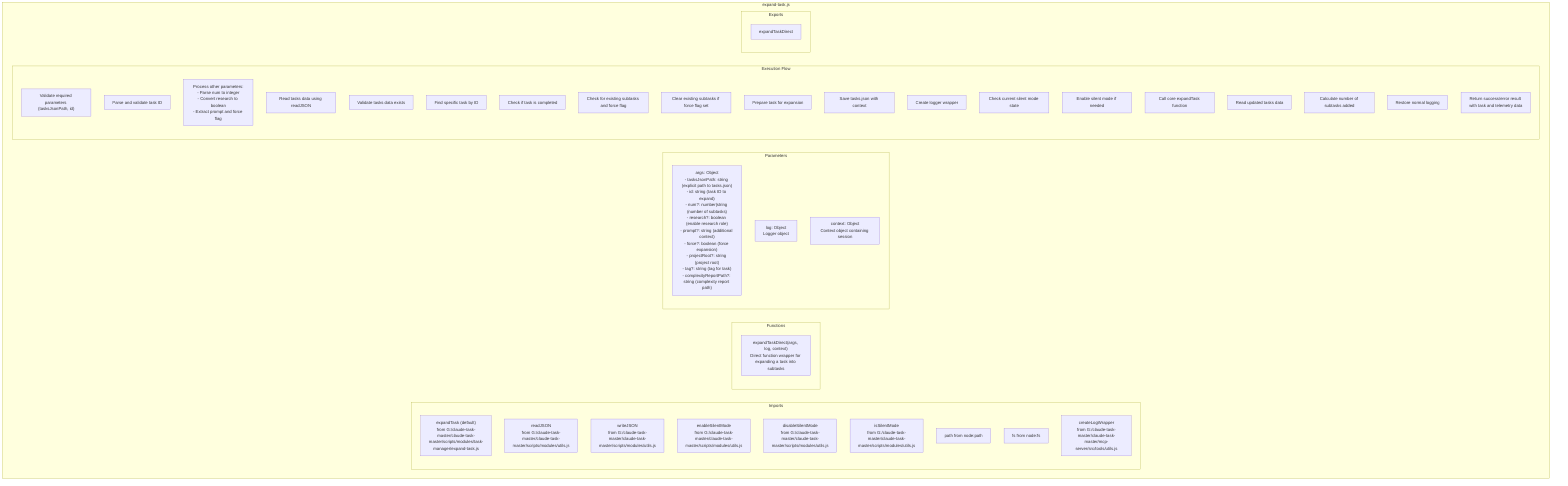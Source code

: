 graph TB
    subgraph "expand-task.js"
        subgraph "Imports"
            expandTask["expandTask (default)<br/>from G:/claude-task-master/claude-task-master/scripts/modules/task-manager/expand-task.js"]
            readJSON["readJSON<br/>from G:/claude-task-master/claude-task-master/scripts/modules/utils.js"]
            writeJSON["writeJSON<br/>from G:/claude-task-master/claude-task-master/scripts/modules/utils.js"]
            enableSilentMode["enableSilentMode<br/>from G:/claude-task-master/claude-task-master/scripts/modules/utils.js"]
            disableSilentMode["disableSilentMode<br/>from G:/claude-task-master/claude-task-master/scripts/modules/utils.js"]
            isSilentMode["isSilentMode<br/>from G:/claude-task-master/claude-task-master/scripts/modules/utils.js"]
            path["path from node:path"]
            fs["fs from node:fs"]
            createLogWrapper["createLogWrapper<br/>from G:/claude-task-master/claude-task-master/mcp-server/src/tools/utils.js"]
        end

        subgraph "Functions"
            expandTaskDirect["expandTaskDirect(args, log, context)<br/>Direct function wrapper for expanding a task into subtasks"]
        end

        subgraph "Parameters"
            args["args: Object<br/>- tasksJsonPath: string (explicit path to tasks.json)<br/>- id: string (task ID to expand)<br/>- num?: number|string (number of subtasks)<br/>- research?: boolean (enable research role)<br/>- prompt?: string (additional context)<br/>- force?: boolean (force expansion)<br/>- projectRoot?: string (project root)<br/>- tag?: string (tag for task)<br/>- complexityReportPath?: string (complexity report path)"]
            log["log: Object<br/>Logger object"]
            context["context: Object<br/>Context object containing session"]
        end

        subgraph "Execution Flow"
            validateInput["Validate required parameters (tasksJsonPath, id)"]
            parseTaskId["Parse and validate task ID"]
            processParameters["Process other parameters:<br/>- Parse num to integer<br/>- Convert research to boolean<br/>- Extract prompt and force flag"]
            readTasksData["Read tasks data using readJSON"]
            validateTasksData["Validate tasks data exists"]
            findTask["Find specific task by ID"]
            checkTaskStatus["Check if task is completed"]
            checkExistingSubtasks["Check for existing subtasks and force flag"]
            clearExistingSubtasks["Clear existing subtasks if force flag set"]
            prepareTask["Prepare task for expansion"]
            saveTasksFile["Save tasks.json with context"]
            createLogWrap["Create logger wrapper"]
            checkSilentMode["Check current silent mode state"]
            enableSilentIfNeeded["Enable silent mode if needed"]
            callCoreFunction["Call core expandTask function"]
            readUpdatedData["Read updated tasks data"]
            calculateSubtasksAdded["Calculate number of subtasks added"]
            restoreLogging["Restore normal logging"]
            returnResult["Return success/error result with task and telemetry data"]
        end

        subgraph "Exports"
            ExportExpandTaskDirect["expandTaskDirect"]
        end
    end